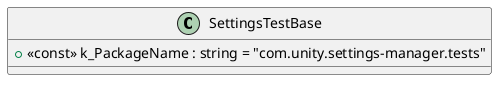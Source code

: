 @startuml
class SettingsTestBase {
    + <<const>> k_PackageName : string = "com.unity.settings-manager.tests"
}
@enduml
